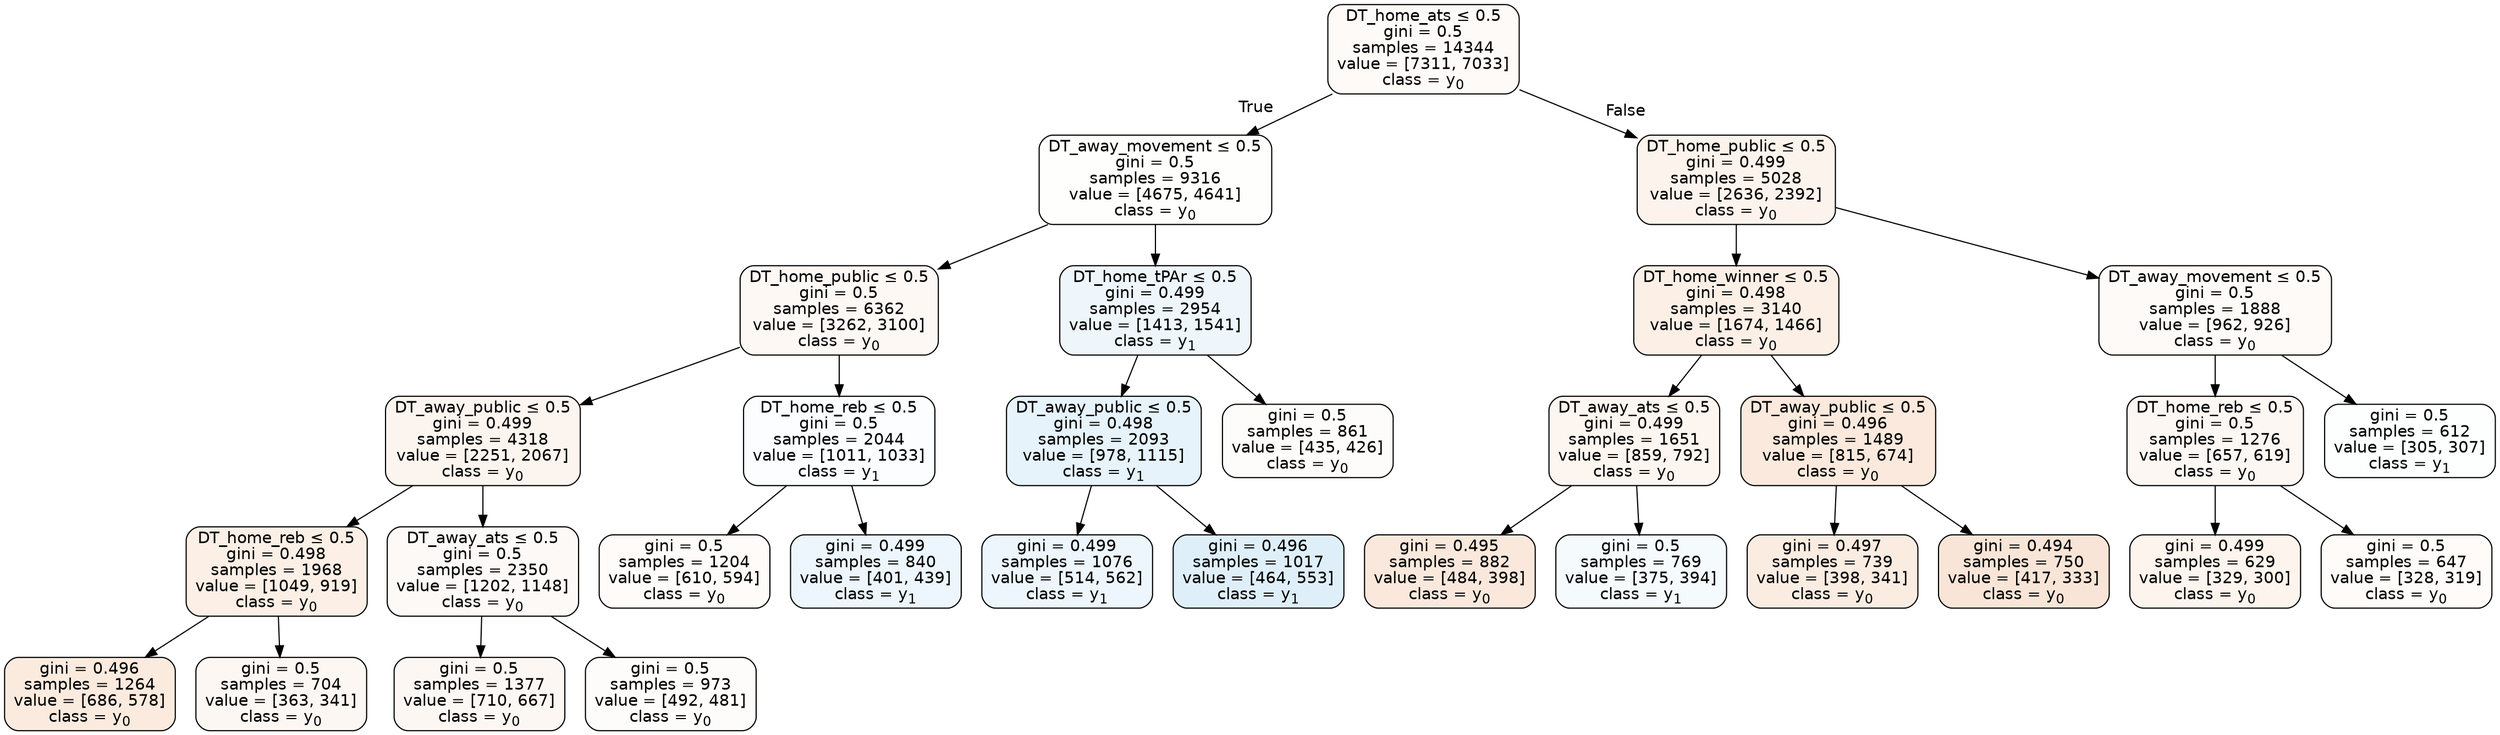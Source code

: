 digraph Tree {
node [shape=box, style="filled, rounded", color="black", fontname=helvetica] ;
edge [fontname=helvetica] ;
0 [label=<DT_home_ats &le; 0.5<br/>gini = 0.5<br/>samples = 14344<br/>value = [7311, 7033]<br/>class = y<SUB>0</SUB>>, fillcolor="#e581390a"] ;
1 [label=<DT_away_movement &le; 0.5<br/>gini = 0.5<br/>samples = 9316<br/>value = [4675, 4641]<br/>class = y<SUB>0</SUB>>, fillcolor="#e5813902"] ;
0 -> 1 [labeldistance=2.5, labelangle=45, headlabel="True"] ;
2 [label=<DT_home_public &le; 0.5<br/>gini = 0.5<br/>samples = 6362<br/>value = [3262, 3100]<br/>class = y<SUB>0</SUB>>, fillcolor="#e581390d"] ;
1 -> 2 ;
3 [label=<DT_away_public &le; 0.5<br/>gini = 0.499<br/>samples = 4318<br/>value = [2251, 2067]<br/>class = y<SUB>0</SUB>>, fillcolor="#e5813915"] ;
2 -> 3 ;
4 [label=<DT_home_reb &le; 0.5<br/>gini = 0.498<br/>samples = 1968<br/>value = [1049, 919]<br/>class = y<SUB>0</SUB>>, fillcolor="#e5813920"] ;
3 -> 4 ;
5 [label=<gini = 0.496<br/>samples = 1264<br/>value = [686, 578]<br/>class = y<SUB>0</SUB>>, fillcolor="#e5813928"] ;
4 -> 5 ;
6 [label=<gini = 0.5<br/>samples = 704<br/>value = [363, 341]<br/>class = y<SUB>0</SUB>>, fillcolor="#e581390f"] ;
4 -> 6 ;
7 [label=<DT_away_ats &le; 0.5<br/>gini = 0.5<br/>samples = 2350<br/>value = [1202, 1148]<br/>class = y<SUB>0</SUB>>, fillcolor="#e581390b"] ;
3 -> 7 ;
8 [label=<gini = 0.5<br/>samples = 1377<br/>value = [710, 667]<br/>class = y<SUB>0</SUB>>, fillcolor="#e581390f"] ;
7 -> 8 ;
9 [label=<gini = 0.5<br/>samples = 973<br/>value = [492, 481]<br/>class = y<SUB>0</SUB>>, fillcolor="#e5813906"] ;
7 -> 9 ;
10 [label=<DT_home_reb &le; 0.5<br/>gini = 0.5<br/>samples = 2044<br/>value = [1011, 1033]<br/>class = y<SUB>1</SUB>>, fillcolor="#399de505"] ;
2 -> 10 ;
11 [label=<gini = 0.5<br/>samples = 1204<br/>value = [610, 594]<br/>class = y<SUB>0</SUB>>, fillcolor="#e5813907"] ;
10 -> 11 ;
12 [label=<gini = 0.499<br/>samples = 840<br/>value = [401, 439]<br/>class = y<SUB>1</SUB>>, fillcolor="#399de516"] ;
10 -> 12 ;
13 [label=<DT_home_tPAr &le; 0.5<br/>gini = 0.499<br/>samples = 2954<br/>value = [1413, 1541]<br/>class = y<SUB>1</SUB>>, fillcolor="#399de515"] ;
1 -> 13 ;
14 [label=<DT_away_public &le; 0.5<br/>gini = 0.498<br/>samples = 2093<br/>value = [978, 1115]<br/>class = y<SUB>1</SUB>>, fillcolor="#399de51f"] ;
13 -> 14 ;
15 [label=<gini = 0.499<br/>samples = 1076<br/>value = [514, 562]<br/>class = y<SUB>1</SUB>>, fillcolor="#399de516"] ;
14 -> 15 ;
16 [label=<gini = 0.496<br/>samples = 1017<br/>value = [464, 553]<br/>class = y<SUB>1</SUB>>, fillcolor="#399de529"] ;
14 -> 16 ;
17 [label=<gini = 0.5<br/>samples = 861<br/>value = [435, 426]<br/>class = y<SUB>0</SUB>>, fillcolor="#e5813905"] ;
13 -> 17 ;
18 [label=<DT_home_public &le; 0.5<br/>gini = 0.499<br/>samples = 5028<br/>value = [2636, 2392]<br/>class = y<SUB>0</SUB>>, fillcolor="#e5813918"] ;
0 -> 18 [labeldistance=2.5, labelangle=-45, headlabel="False"] ;
19 [label=<DT_home_winner &le; 0.5<br/>gini = 0.498<br/>samples = 3140<br/>value = [1674, 1466]<br/>class = y<SUB>0</SUB>>, fillcolor="#e5813920"] ;
18 -> 19 ;
20 [label=<DT_away_ats &le; 0.5<br/>gini = 0.499<br/>samples = 1651<br/>value = [859, 792]<br/>class = y<SUB>0</SUB>>, fillcolor="#e5813914"] ;
19 -> 20 ;
21 [label=<gini = 0.495<br/>samples = 882<br/>value = [484, 398]<br/>class = y<SUB>0</SUB>>, fillcolor="#e581392d"] ;
20 -> 21 ;
22 [label=<gini = 0.5<br/>samples = 769<br/>value = [375, 394]<br/>class = y<SUB>1</SUB>>, fillcolor="#399de50c"] ;
20 -> 22 ;
23 [label=<DT_away_public &le; 0.5<br/>gini = 0.496<br/>samples = 1489<br/>value = [815, 674]<br/>class = y<SUB>0</SUB>>, fillcolor="#e581392c"] ;
19 -> 23 ;
24 [label=<gini = 0.497<br/>samples = 739<br/>value = [398, 341]<br/>class = y<SUB>0</SUB>>, fillcolor="#e5813925"] ;
23 -> 24 ;
25 [label=<gini = 0.494<br/>samples = 750<br/>value = [417, 333]<br/>class = y<SUB>0</SUB>>, fillcolor="#e5813933"] ;
23 -> 25 ;
26 [label=<DT_away_movement &le; 0.5<br/>gini = 0.5<br/>samples = 1888<br/>value = [962, 926]<br/>class = y<SUB>0</SUB>>, fillcolor="#e581390a"] ;
18 -> 26 ;
27 [label=<DT_home_reb &le; 0.5<br/>gini = 0.5<br/>samples = 1276<br/>value = [657, 619]<br/>class = y<SUB>0</SUB>>, fillcolor="#e581390f"] ;
26 -> 27 ;
28 [label=<gini = 0.499<br/>samples = 629<br/>value = [329, 300]<br/>class = y<SUB>0</SUB>>, fillcolor="#e5813916"] ;
27 -> 28 ;
29 [label=<gini = 0.5<br/>samples = 647<br/>value = [328, 319]<br/>class = y<SUB>0</SUB>>, fillcolor="#e5813907"] ;
27 -> 29 ;
30 [label=<gini = 0.5<br/>samples = 612<br/>value = [305, 307]<br/>class = y<SUB>1</SUB>>, fillcolor="#399de502"] ;
26 -> 30 ;
}